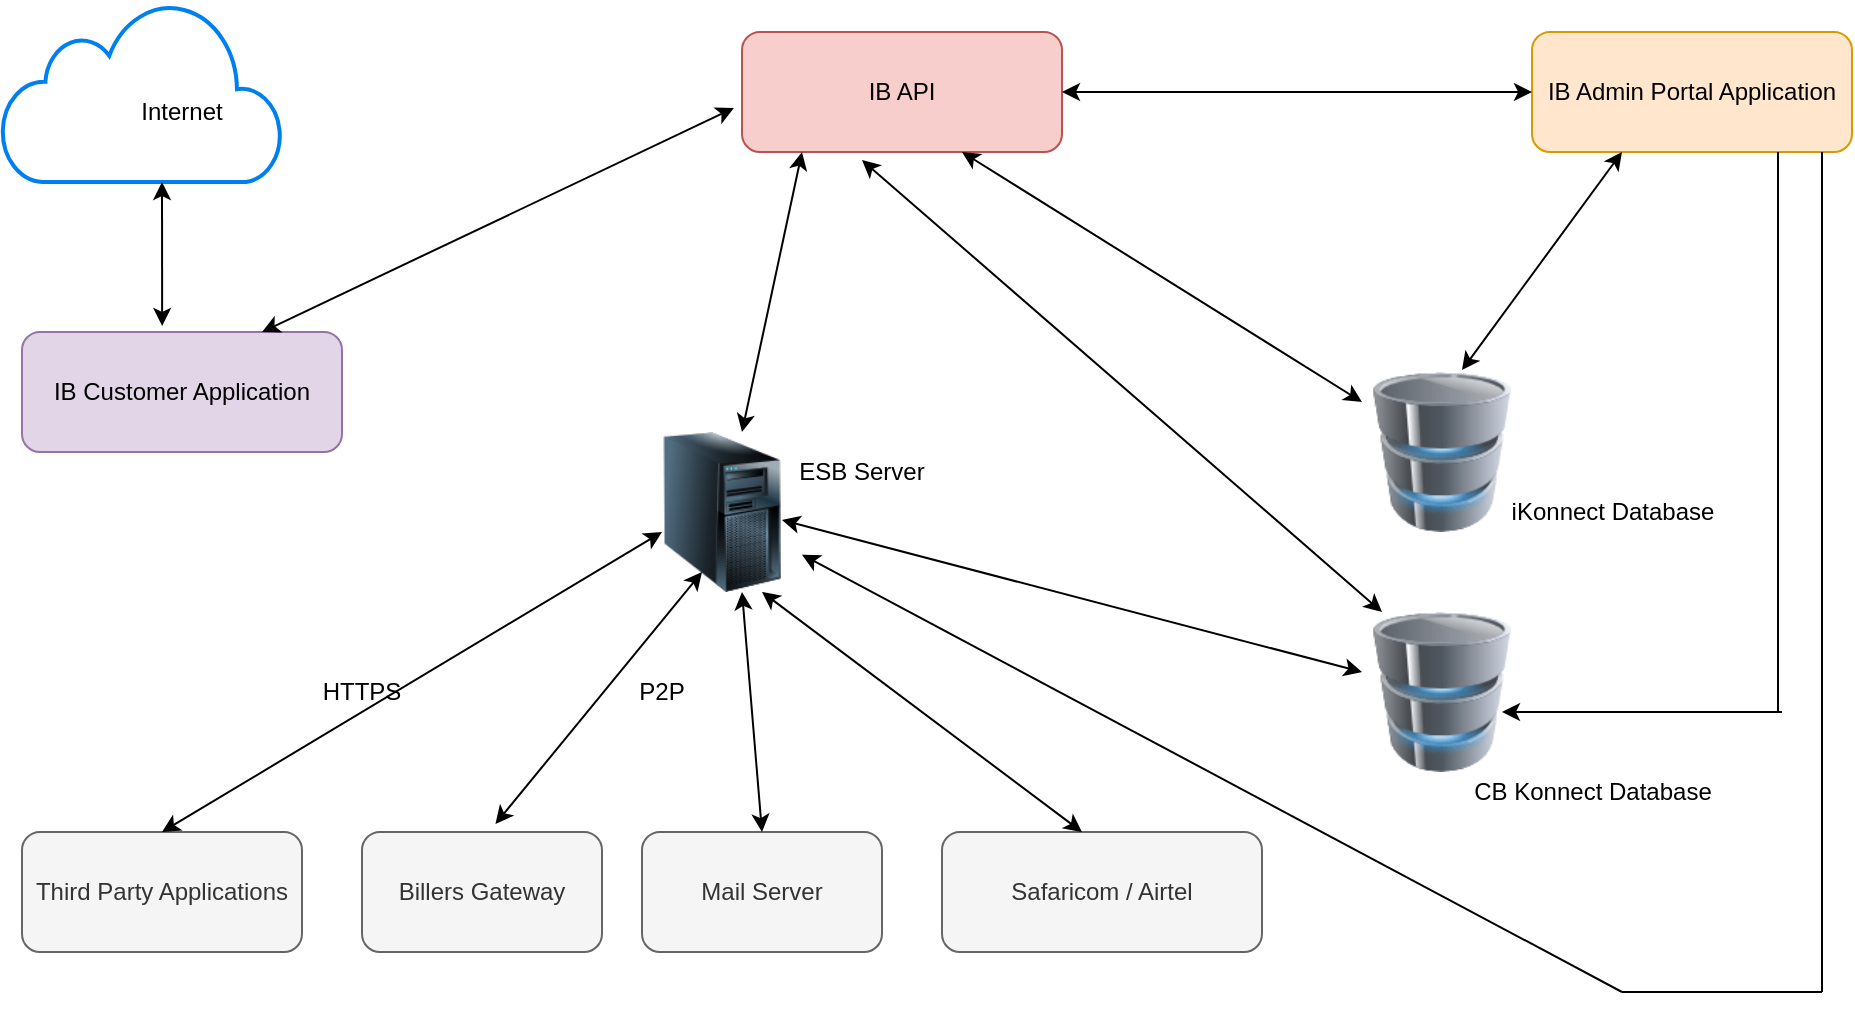 <mxfile version="13.5.8" type="github">
  <diagram id="GW4mwDwyA0wQwFZXJt3s" name="Page-1">
    <mxGraphModel dx="2692" dy="575" grid="1" gridSize="10" guides="1" tooltips="1" connect="1" arrows="1" fold="1" page="1" pageScale="1" pageWidth="827" pageHeight="1169" math="0" shadow="0">
      <root>
        <mxCell id="0" />
        <mxCell id="1" parent="0" />
        <mxCell id="x8eZy0DGjHu4TYxoLKKY-138" value="" style="image;html=1;image=img/lib/clip_art/computers/Database_128x128.png" vertex="1" parent="1">
          <mxGeometry x="-150" y="210" width="80" height="80" as="geometry" />
        </mxCell>
        <mxCell id="x8eZy0DGjHu4TYxoLKKY-139" value="" style="image;html=1;image=img/lib/clip_art/computers/Database_128x128.png" vertex="1" parent="1">
          <mxGeometry x="-150" y="330" width="80" height="80" as="geometry" />
        </mxCell>
        <mxCell id="x8eZy0DGjHu4TYxoLKKY-140" value="IB Customer Application" style="rounded=1;whiteSpace=wrap;html=1;fillColor=#e1d5e7;strokeColor=#9673a6;" vertex="1" parent="1">
          <mxGeometry x="-820" y="190" width="160" height="60" as="geometry" />
        </mxCell>
        <mxCell id="x8eZy0DGjHu4TYxoLKKY-141" value="Third Party Applications" style="rounded=1;whiteSpace=wrap;html=1;fillColor=#f5f5f5;strokeColor=#666666;fontColor=#333333;" vertex="1" parent="1">
          <mxGeometry x="-820" y="440" width="140" height="60" as="geometry" />
        </mxCell>
        <mxCell id="x8eZy0DGjHu4TYxoLKKY-142" value="IB API " style="rounded=1;whiteSpace=wrap;html=1;fillColor=#f8cecc;strokeColor=#b85450;" vertex="1" parent="1">
          <mxGeometry x="-460" y="40" width="160" height="60" as="geometry" />
        </mxCell>
        <mxCell id="x8eZy0DGjHu4TYxoLKKY-143" value="IB Admin Portal Application" style="rounded=1;whiteSpace=wrap;html=1;fillColor=#ffe6cc;strokeColor=#d79b00;" vertex="1" parent="1">
          <mxGeometry x="-65" y="40" width="160" height="60" as="geometry" />
        </mxCell>
        <mxCell id="x8eZy0DGjHu4TYxoLKKY-166" value="iKonnect Database" style="text;html=1;align=center;verticalAlign=middle;resizable=0;points=[];autosize=1;" vertex="1" parent="1">
          <mxGeometry x="-80" y="270" width="110" height="20" as="geometry" />
        </mxCell>
        <mxCell id="x8eZy0DGjHu4TYxoLKKY-167" value="CB Konnect Database" style="text;html=1;align=center;verticalAlign=middle;resizable=0;points=[];autosize=1;" vertex="1" parent="1">
          <mxGeometry x="-100" y="410" width="130" height="20" as="geometry" />
        </mxCell>
        <mxCell id="x8eZy0DGjHu4TYxoLKKY-175" value="Safaricom / Airtel" style="rounded=1;whiteSpace=wrap;html=1;fillColor=#f5f5f5;strokeColor=#666666;fontColor=#333333;" vertex="1" parent="1">
          <mxGeometry x="-360" y="440" width="160" height="60" as="geometry" />
        </mxCell>
        <mxCell id="x8eZy0DGjHu4TYxoLKKY-176" value="Billers Gateway" style="rounded=1;whiteSpace=wrap;html=1;fillColor=#f5f5f5;strokeColor=#666666;fontColor=#333333;" vertex="1" parent="1">
          <mxGeometry x="-650" y="440" width="120" height="60" as="geometry" />
        </mxCell>
        <mxCell id="x8eZy0DGjHu4TYxoLKKY-177" value="" style="image;html=1;image=img/lib/clip_art/computers/Server_Tower_128x128.png" vertex="1" parent="1">
          <mxGeometry x="-510" y="240" width="80" height="80" as="geometry" />
        </mxCell>
        <mxCell id="x8eZy0DGjHu4TYxoLKKY-181" value="" style="endArrow=classic;startArrow=classic;html=1;exitX=0.5;exitY=0;exitDx=0;exitDy=0;" edge="1" parent="1" source="x8eZy0DGjHu4TYxoLKKY-141">
          <mxGeometry width="50" height="50" relative="1" as="geometry">
            <mxPoint x="-560" y="340" as="sourcePoint" />
            <mxPoint x="-500" y="290" as="targetPoint" />
          </mxGeometry>
        </mxCell>
        <mxCell id="x8eZy0DGjHu4TYxoLKKY-183" value="" style="endArrow=classic;startArrow=classic;html=1;exitX=1;exitY=0.5;exitDx=0;exitDy=0;entryX=0;entryY=0.5;entryDx=0;entryDy=0;" edge="1" parent="1" source="x8eZy0DGjHu4TYxoLKKY-142" target="x8eZy0DGjHu4TYxoLKKY-143">
          <mxGeometry width="50" height="50" relative="1" as="geometry">
            <mxPoint x="-240" y="110" as="sourcePoint" />
            <mxPoint x="-70" y="70" as="targetPoint" />
          </mxGeometry>
        </mxCell>
        <mxCell id="x8eZy0DGjHu4TYxoLKKY-184" value="" style="endArrow=classic;startArrow=classic;html=1;exitX=0.556;exitY=-0.067;exitDx=0;exitDy=0;exitPerimeter=0;" edge="1" parent="1" source="x8eZy0DGjHu4TYxoLKKY-176">
          <mxGeometry width="50" height="50" relative="1" as="geometry">
            <mxPoint x="-530" y="360" as="sourcePoint" />
            <mxPoint x="-480" y="310" as="targetPoint" />
          </mxGeometry>
        </mxCell>
        <mxCell id="x8eZy0DGjHu4TYxoLKKY-185" value="" style="endArrow=classic;startArrow=classic;html=1;entryX=0.75;entryY=1;entryDx=0;entryDy=0;" edge="1" parent="1" target="x8eZy0DGjHu4TYxoLKKY-177">
          <mxGeometry width="50" height="50" relative="1" as="geometry">
            <mxPoint x="-290" y="440" as="sourcePoint" />
            <mxPoint x="-240" y="390" as="targetPoint" />
          </mxGeometry>
        </mxCell>
        <mxCell id="x8eZy0DGjHu4TYxoLKKY-186" value="" style="endArrow=classic;startArrow=classic;html=1;" edge="1" parent="1">
          <mxGeometry width="50" height="50" relative="1" as="geometry">
            <mxPoint x="-440" y="284" as="sourcePoint" />
            <mxPoint x="-150" y="360" as="targetPoint" />
          </mxGeometry>
        </mxCell>
        <mxCell id="x8eZy0DGjHu4TYxoLKKY-188" value="" style="endArrow=classic;startArrow=classic;html=1;exitX=0.625;exitY=-0.012;exitDx=0;exitDy=0;exitPerimeter=0;" edge="1" parent="1" source="x8eZy0DGjHu4TYxoLKKY-138">
          <mxGeometry width="50" height="50" relative="1" as="geometry">
            <mxPoint x="-70" y="150" as="sourcePoint" />
            <mxPoint x="-20" y="100" as="targetPoint" />
          </mxGeometry>
        </mxCell>
        <mxCell id="x8eZy0DGjHu4TYxoLKKY-191" value="" style="endArrow=none;html=1;" edge="1" parent="1">
          <mxGeometry width="50" height="50" relative="1" as="geometry">
            <mxPoint x="58" y="380" as="sourcePoint" />
            <mxPoint x="58" y="100" as="targetPoint" />
          </mxGeometry>
        </mxCell>
        <mxCell id="x8eZy0DGjHu4TYxoLKKY-192" value="" style="endArrow=classic;html=1;entryX=0.875;entryY=0.625;entryDx=0;entryDy=0;entryPerimeter=0;" edge="1" parent="1" target="x8eZy0DGjHu4TYxoLKKY-139">
          <mxGeometry width="50" height="50" relative="1" as="geometry">
            <mxPoint x="60" y="380" as="sourcePoint" />
            <mxPoint y="380" as="targetPoint" />
          </mxGeometry>
        </mxCell>
        <mxCell id="x8eZy0DGjHu4TYxoLKKY-193" value="" style="endArrow=classic;startArrow=classic;html=1;" edge="1" parent="1" source="x8eZy0DGjHu4TYxoLKKY-138">
          <mxGeometry width="50" height="50" relative="1" as="geometry">
            <mxPoint x="-400" y="150" as="sourcePoint" />
            <mxPoint x="-350" y="100" as="targetPoint" />
          </mxGeometry>
        </mxCell>
        <mxCell id="x8eZy0DGjHu4TYxoLKKY-194" value="" style="endArrow=classic;startArrow=classic;html=1;exitX=0.125;exitY=0;exitDx=0;exitDy=0;exitPerimeter=0;entryX=0.375;entryY=1.067;entryDx=0;entryDy=0;entryPerimeter=0;" edge="1" parent="1" source="x8eZy0DGjHu4TYxoLKKY-139" target="x8eZy0DGjHu4TYxoLKKY-142">
          <mxGeometry width="50" height="50" relative="1" as="geometry">
            <mxPoint x="-438" y="160" as="sourcePoint" />
            <mxPoint x="-388" y="110" as="targetPoint" />
          </mxGeometry>
        </mxCell>
        <mxCell id="x8eZy0DGjHu4TYxoLKKY-195" value="" style="endArrow=none;html=1;" edge="1" parent="1">
          <mxGeometry width="50" height="50" relative="1" as="geometry">
            <mxPoint x="80" y="520" as="sourcePoint" />
            <mxPoint x="80" y="100" as="targetPoint" />
          </mxGeometry>
        </mxCell>
        <mxCell id="x8eZy0DGjHu4TYxoLKKY-196" value="" style="endArrow=classic;html=1;" edge="1" parent="1" target="x8eZy0DGjHu4TYxoLKKY-177">
          <mxGeometry width="50" height="50" relative="1" as="geometry">
            <mxPoint x="-20" y="520" as="sourcePoint" />
            <mxPoint x="-30" y="450" as="targetPoint" />
          </mxGeometry>
        </mxCell>
        <mxCell id="x8eZy0DGjHu4TYxoLKKY-197" value="" style="endArrow=none;html=1;" edge="1" parent="1">
          <mxGeometry width="50" height="50" relative="1" as="geometry">
            <mxPoint x="-20" y="520" as="sourcePoint" />
            <mxPoint x="80" y="520" as="targetPoint" />
          </mxGeometry>
        </mxCell>
        <mxCell id="x8eZy0DGjHu4TYxoLKKY-198" value="" style="endArrow=classic;startArrow=classic;html=1;" edge="1" parent="1">
          <mxGeometry width="50" height="50" relative="1" as="geometry">
            <mxPoint x="-460" y="240" as="sourcePoint" />
            <mxPoint x="-430" y="100" as="targetPoint" />
          </mxGeometry>
        </mxCell>
        <mxCell id="x8eZy0DGjHu4TYxoLKKY-201" value="P2P" style="text;html=1;strokeColor=none;fillColor=none;align=center;verticalAlign=middle;whiteSpace=wrap;rounded=0;" vertex="1" parent="1">
          <mxGeometry x="-520" y="360" width="40" height="20" as="geometry" />
        </mxCell>
        <mxCell id="x8eZy0DGjHu4TYxoLKKY-202" value="HTTPS" style="text;html=1;strokeColor=none;fillColor=none;align=center;verticalAlign=middle;whiteSpace=wrap;rounded=0;" vertex="1" parent="1">
          <mxGeometry x="-670" y="360" width="40" height="20" as="geometry" />
        </mxCell>
        <mxCell id="x8eZy0DGjHu4TYxoLKKY-203" value="Mail Server" style="rounded=1;whiteSpace=wrap;html=1;fillColor=#f5f5f5;strokeColor=#666666;fontColor=#333333;" vertex="1" parent="1">
          <mxGeometry x="-510" y="440" width="120" height="60" as="geometry" />
        </mxCell>
        <mxCell id="x8eZy0DGjHu4TYxoLKKY-204" value="" style="html=1;verticalLabelPosition=bottom;align=center;labelBackgroundColor=#ffffff;verticalAlign=top;strokeWidth=2;strokeColor=#0080F0;shadow=0;dashed=0;shape=mxgraph.ios7.icons.cloud;" vertex="1" parent="1">
          <mxGeometry x="-830" y="25" width="140" height="90" as="geometry" />
        </mxCell>
        <mxCell id="x8eZy0DGjHu4TYxoLKKY-205" value="Internet" style="text;html=1;strokeColor=none;fillColor=none;align=center;verticalAlign=middle;whiteSpace=wrap;rounded=0;" vertex="1" parent="1">
          <mxGeometry x="-760" y="70" width="40" height="20" as="geometry" />
        </mxCell>
        <mxCell id="x8eZy0DGjHu4TYxoLKKY-206" value="" style="endArrow=classic;startArrow=classic;html=1;exitX=0.438;exitY=-0.05;exitDx=0;exitDy=0;exitPerimeter=0;" edge="1" parent="1" source="x8eZy0DGjHu4TYxoLKKY-140">
          <mxGeometry width="50" height="50" relative="1" as="geometry">
            <mxPoint x="-800" y="165" as="sourcePoint" />
            <mxPoint x="-750" y="115" as="targetPoint" />
          </mxGeometry>
        </mxCell>
        <mxCell id="x8eZy0DGjHu4TYxoLKKY-208" value="" style="endArrow=classic;startArrow=classic;html=1;entryX=-0.025;entryY=0.633;entryDx=0;entryDy=0;entryPerimeter=0;" edge="1" parent="1" target="x8eZy0DGjHu4TYxoLKKY-142">
          <mxGeometry width="50" height="50" relative="1" as="geometry">
            <mxPoint x="-700" y="190" as="sourcePoint" />
            <mxPoint x="-650" y="140" as="targetPoint" />
          </mxGeometry>
        </mxCell>
        <mxCell id="x8eZy0DGjHu4TYxoLKKY-209" value="ESB Server" style="text;html=1;strokeColor=none;fillColor=none;align=center;verticalAlign=middle;whiteSpace=wrap;rounded=0;" vertex="1" parent="1">
          <mxGeometry x="-440" y="250" width="80" height="20" as="geometry" />
        </mxCell>
        <mxCell id="x8eZy0DGjHu4TYxoLKKY-210" value="" style="endArrow=classic;startArrow=classic;html=1;exitX=0.5;exitY=0;exitDx=0;exitDy=0;" edge="1" parent="1" source="x8eZy0DGjHu4TYxoLKKY-203">
          <mxGeometry width="50" height="50" relative="1" as="geometry">
            <mxPoint x="-510" y="370" as="sourcePoint" />
            <mxPoint x="-460" y="320" as="targetPoint" />
          </mxGeometry>
        </mxCell>
      </root>
    </mxGraphModel>
  </diagram>
</mxfile>
